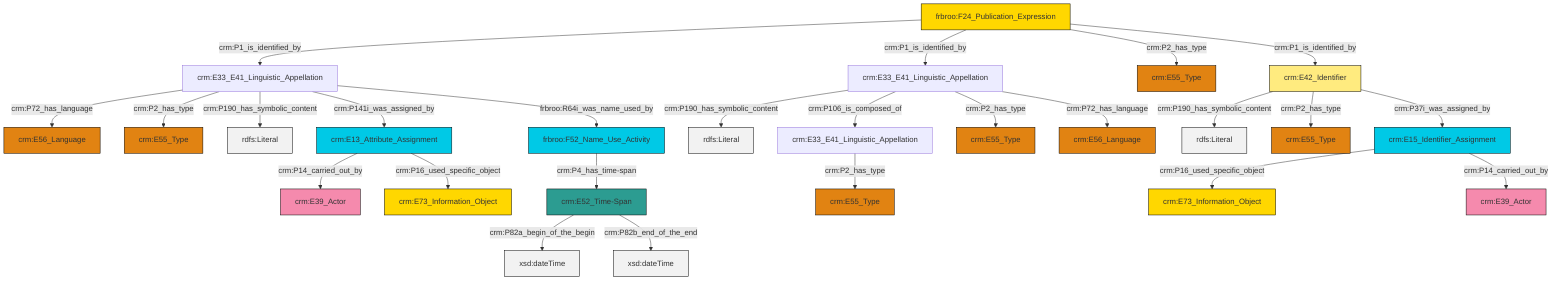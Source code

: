 graph TD
classDef Literal fill:#f2f2f2,stroke:#000000;
classDef CRM_Entity fill:#FFFFFF,stroke:#000000;
classDef Temporal_Entity fill:#00C9E6, stroke:#000000;
classDef Type fill:#E18312, stroke:#000000;
classDef Time-Span fill:#2C9C91, stroke:#000000;
classDef Appellation fill:#FFEB7F, stroke:#000000;
classDef Place fill:#008836, stroke:#000000;
classDef Persistent_Item fill:#B266B2, stroke:#000000;
classDef Conceptual_Object fill:#FFD700, stroke:#000000;
classDef Physical_Thing fill:#D2B48C, stroke:#000000;
classDef Actor fill:#f58aad, stroke:#000000;
classDef PC_Classes fill:#4ce600, stroke:#000000;
classDef Multi fill:#cccccc,stroke:#000000;

4["crm:E33_E41_Linguistic_Appellation"]:::Default -->|crm:P190_has_symbolic_content| 5[rdfs:Literal]:::Literal
6["crm:E33_E41_Linguistic_Appellation"]:::Default -->|crm:P2_has_type| 0["crm:E55_Type"]:::Type
14["frbroo:F24_Publication_Expression"]:::Conceptual_Object -->|crm:P1_is_identified_by| 15["crm:E33_E41_Linguistic_Appellation"]:::Default
15["crm:E33_E41_Linguistic_Appellation"]:::Default -->|crm:P72_has_language| 16["crm:E56_Language"]:::Type
19["crm:E52_Time-Span"]:::Time-Span -->|crm:P82a_begin_of_the_begin| 20[xsd:dateTime]:::Literal
22["crm:E13_Attribute_Assignment"]:::Temporal_Entity -->|crm:P14_carried_out_by| 23["crm:E39_Actor"]:::Actor
22["crm:E13_Attribute_Assignment"]:::Temporal_Entity -->|crm:P16_used_specific_object| 24["crm:E73_Information_Object"]:::Conceptual_Object
25["crm:E42_Identifier"]:::Appellation -->|crm:P190_has_symbolic_content| 32[rdfs:Literal]:::Literal
25["crm:E42_Identifier"]:::Appellation -->|crm:P2_has_type| 30["crm:E55_Type"]:::Type
15["crm:E33_E41_Linguistic_Appellation"]:::Default -->|crm:P2_has_type| 33["crm:E55_Type"]:::Type
4["crm:E33_E41_Linguistic_Appellation"]:::Default -->|crm:P106_is_composed_of| 6["crm:E33_E41_Linguistic_Appellation"]:::Default
2["crm:E15_Identifier_Assignment"]:::Temporal_Entity -->|crm:P16_used_specific_object| 27["crm:E73_Information_Object"]:::Conceptual_Object
4["crm:E33_E41_Linguistic_Appellation"]:::Default -->|crm:P2_has_type| 10["crm:E55_Type"]:::Type
15["crm:E33_E41_Linguistic_Appellation"]:::Default -->|crm:P190_has_symbolic_content| 36[rdfs:Literal]:::Literal
4["crm:E33_E41_Linguistic_Appellation"]:::Default -->|crm:P72_has_language| 37["crm:E56_Language"]:::Type
14["frbroo:F24_Publication_Expression"]:::Conceptual_Object -->|crm:P1_is_identified_by| 4["crm:E33_E41_Linguistic_Appellation"]:::Default
14["frbroo:F24_Publication_Expression"]:::Conceptual_Object -->|crm:P2_has_type| 38["crm:E55_Type"]:::Type
15["crm:E33_E41_Linguistic_Appellation"]:::Default -->|crm:P141i_was_assigned_by| 22["crm:E13_Attribute_Assignment"]:::Temporal_Entity
14["frbroo:F24_Publication_Expression"]:::Conceptual_Object -->|crm:P1_is_identified_by| 25["crm:E42_Identifier"]:::Appellation
25["crm:E42_Identifier"]:::Appellation -->|crm:P37i_was_assigned_by| 2["crm:E15_Identifier_Assignment"]:::Temporal_Entity
15["crm:E33_E41_Linguistic_Appellation"]:::Default -->|frbroo:R64i_was_name_used_by| 8["frbroo:F52_Name_Use_Activity"]:::Temporal_Entity
19["crm:E52_Time-Span"]:::Time-Span -->|crm:P82b_end_of_the_end| 44[xsd:dateTime]:::Literal
8["frbroo:F52_Name_Use_Activity"]:::Temporal_Entity -->|crm:P4_has_time-span| 19["crm:E52_Time-Span"]:::Time-Span
2["crm:E15_Identifier_Assignment"]:::Temporal_Entity -->|crm:P14_carried_out_by| 12["crm:E39_Actor"]:::Actor